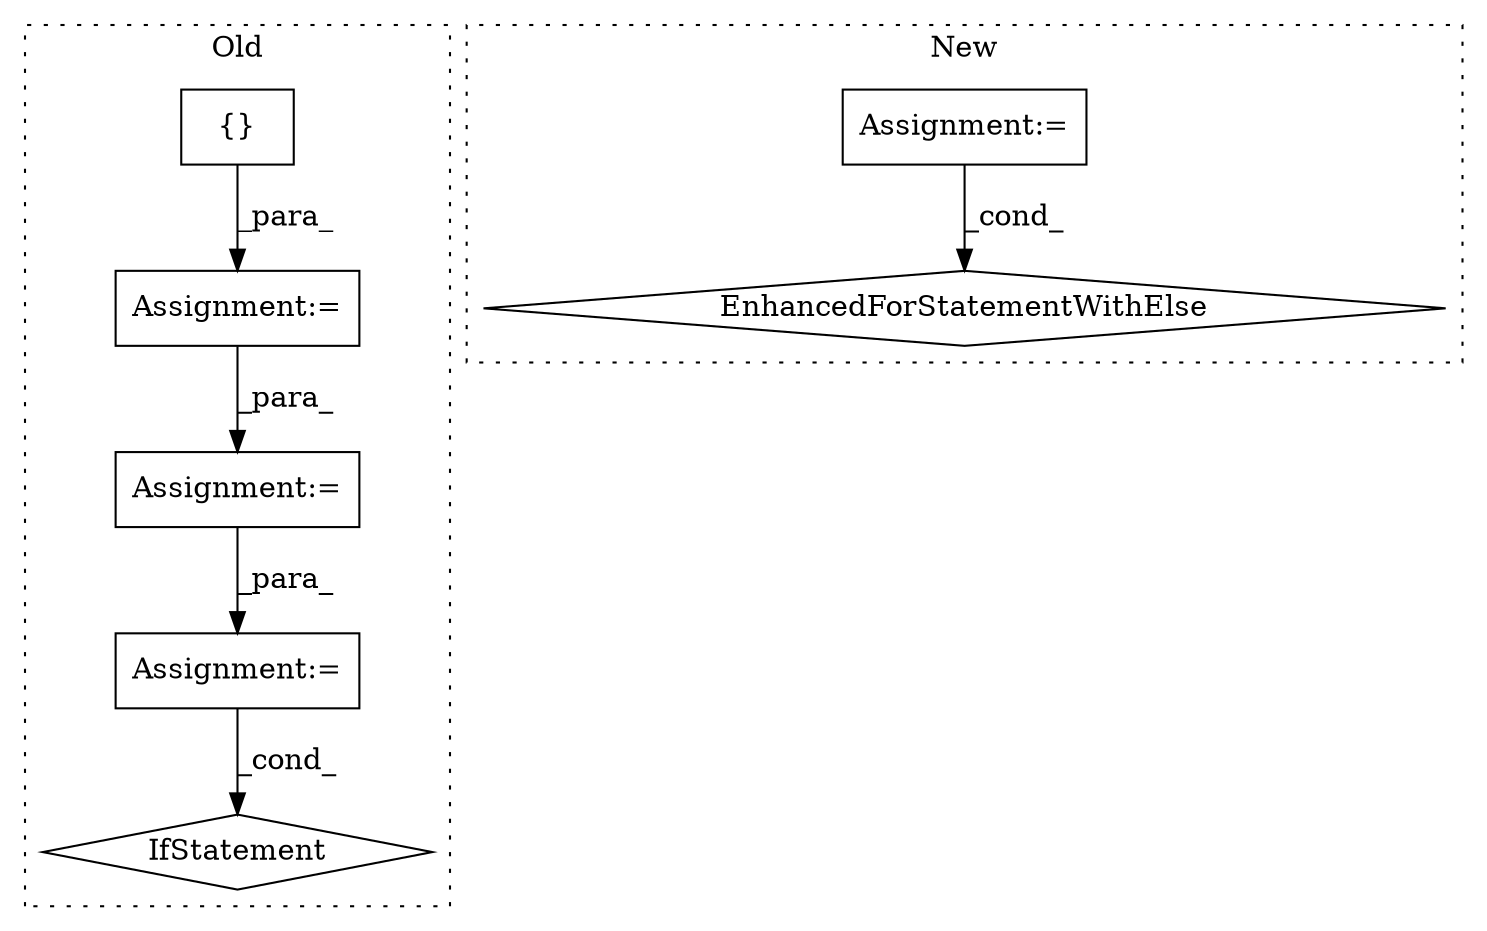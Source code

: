 digraph G {
subgraph cluster0 {
1 [label="{}" a="4" s="1027" l="2" shape="box"];
4 [label="Assignment:=" a="7" s="1186" l="1" shape="box"];
5 [label="IfStatement" a="25" s="1300,1341" l="10,2" shape="diamond"];
6 [label="Assignment:=" a="7" s="1014" l="1" shape="box"];
7 [label="Assignment:=" a="7" s="1135" l="2" shape="box"];
label = "Old";
style="dotted";
}
subgraph cluster1 {
2 [label="EnhancedForStatementWithElse" a="115" s="1046,1128" l="57,88" shape="diamond"];
3 [label="Assignment:=" a="7" s="1046,1128" l="57,88" shape="box"];
label = "New";
style="dotted";
}
1 -> 6 [label="_para_"];
3 -> 2 [label="_cond_"];
4 -> 5 [label="_cond_"];
6 -> 7 [label="_para_"];
7 -> 4 [label="_para_"];
}